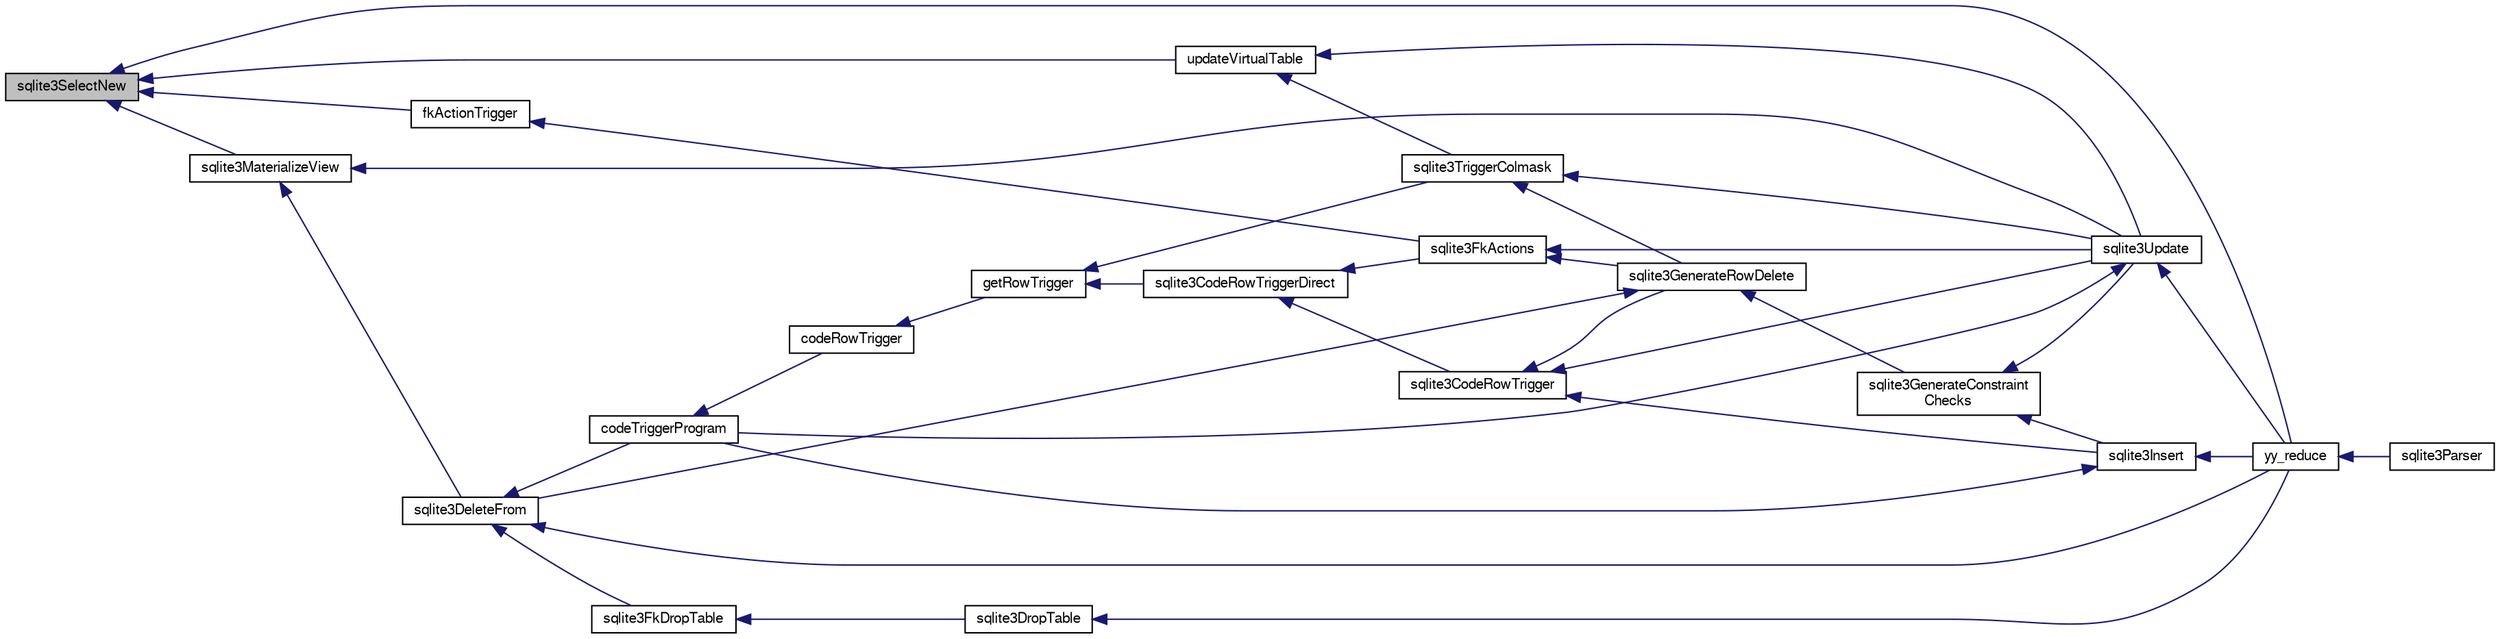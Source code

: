 digraph "sqlite3SelectNew"
{
  edge [fontname="FreeSans",fontsize="10",labelfontname="FreeSans",labelfontsize="10"];
  node [fontname="FreeSans",fontsize="10",shape=record];
  rankdir="LR";
  Node699674 [label="sqlite3SelectNew",height=0.2,width=0.4,color="black", fillcolor="grey75", style="filled", fontcolor="black"];
  Node699674 -> Node699675 [dir="back",color="midnightblue",fontsize="10",style="solid",fontname="FreeSans"];
  Node699675 [label="sqlite3MaterializeView",height=0.2,width=0.4,color="black", fillcolor="white", style="filled",URL="$sqlite3_8c.html#a4557984b0b75f998fb0c3f231c9b1def"];
  Node699675 -> Node699676 [dir="back",color="midnightblue",fontsize="10",style="solid",fontname="FreeSans"];
  Node699676 [label="sqlite3DeleteFrom",height=0.2,width=0.4,color="black", fillcolor="white", style="filled",URL="$sqlite3_8c.html#ab9b4b45349188b49eabb23f94608a091"];
  Node699676 -> Node699677 [dir="back",color="midnightblue",fontsize="10",style="solid",fontname="FreeSans"];
  Node699677 [label="sqlite3FkDropTable",height=0.2,width=0.4,color="black", fillcolor="white", style="filled",URL="$sqlite3_8c.html#a1218c6fc74e89152ceaa4760e82f5ef9"];
  Node699677 -> Node699678 [dir="back",color="midnightblue",fontsize="10",style="solid",fontname="FreeSans"];
  Node699678 [label="sqlite3DropTable",height=0.2,width=0.4,color="black", fillcolor="white", style="filled",URL="$sqlite3_8c.html#a5534f77364b5568783c0e50db3c9defb"];
  Node699678 -> Node699679 [dir="back",color="midnightblue",fontsize="10",style="solid",fontname="FreeSans"];
  Node699679 [label="yy_reduce",height=0.2,width=0.4,color="black", fillcolor="white", style="filled",URL="$sqlite3_8c.html#a7c419a9b25711c666a9a2449ef377f14"];
  Node699679 -> Node699680 [dir="back",color="midnightblue",fontsize="10",style="solid",fontname="FreeSans"];
  Node699680 [label="sqlite3Parser",height=0.2,width=0.4,color="black", fillcolor="white", style="filled",URL="$sqlite3_8c.html#a0327d71a5fabe0b6a343d78a2602e72a"];
  Node699676 -> Node699681 [dir="back",color="midnightblue",fontsize="10",style="solid",fontname="FreeSans"];
  Node699681 [label="codeTriggerProgram",height=0.2,width=0.4,color="black", fillcolor="white", style="filled",URL="$sqlite3_8c.html#a120801f59d9281d201d2ff4b2606836e"];
  Node699681 -> Node699682 [dir="back",color="midnightblue",fontsize="10",style="solid",fontname="FreeSans"];
  Node699682 [label="codeRowTrigger",height=0.2,width=0.4,color="black", fillcolor="white", style="filled",URL="$sqlite3_8c.html#a463cea5aaaf388b560b206570a0022fc"];
  Node699682 -> Node699683 [dir="back",color="midnightblue",fontsize="10",style="solid",fontname="FreeSans"];
  Node699683 [label="getRowTrigger",height=0.2,width=0.4,color="black", fillcolor="white", style="filled",URL="$sqlite3_8c.html#a69626ef20b540d1a2b19cf56f3f45689"];
  Node699683 -> Node699684 [dir="back",color="midnightblue",fontsize="10",style="solid",fontname="FreeSans"];
  Node699684 [label="sqlite3CodeRowTriggerDirect",height=0.2,width=0.4,color="black", fillcolor="white", style="filled",URL="$sqlite3_8c.html#ad92829f9001bcf89a0299dad5a48acd4"];
  Node699684 -> Node699685 [dir="back",color="midnightblue",fontsize="10",style="solid",fontname="FreeSans"];
  Node699685 [label="sqlite3FkActions",height=0.2,width=0.4,color="black", fillcolor="white", style="filled",URL="$sqlite3_8c.html#a39159bd1623724946c22355ba7f3ef90"];
  Node699685 -> Node699686 [dir="back",color="midnightblue",fontsize="10",style="solid",fontname="FreeSans"];
  Node699686 [label="sqlite3GenerateRowDelete",height=0.2,width=0.4,color="black", fillcolor="white", style="filled",URL="$sqlite3_8c.html#a2c76cbf3027fc18fdbb8cb4cd96b77d9"];
  Node699686 -> Node699676 [dir="back",color="midnightblue",fontsize="10",style="solid",fontname="FreeSans"];
  Node699686 -> Node699687 [dir="back",color="midnightblue",fontsize="10",style="solid",fontname="FreeSans"];
  Node699687 [label="sqlite3GenerateConstraint\lChecks",height=0.2,width=0.4,color="black", fillcolor="white", style="filled",URL="$sqlite3_8c.html#aef639c1e6a0c0a67ca6e7690ad931bd2"];
  Node699687 -> Node699688 [dir="back",color="midnightblue",fontsize="10",style="solid",fontname="FreeSans"];
  Node699688 [label="sqlite3Insert",height=0.2,width=0.4,color="black", fillcolor="white", style="filled",URL="$sqlite3_8c.html#a5b17c9c2000bae6bdff8e6be48d7dc2b"];
  Node699688 -> Node699681 [dir="back",color="midnightblue",fontsize="10",style="solid",fontname="FreeSans"];
  Node699688 -> Node699679 [dir="back",color="midnightblue",fontsize="10",style="solid",fontname="FreeSans"];
  Node699687 -> Node699689 [dir="back",color="midnightblue",fontsize="10",style="solid",fontname="FreeSans"];
  Node699689 [label="sqlite3Update",height=0.2,width=0.4,color="black", fillcolor="white", style="filled",URL="$sqlite3_8c.html#ac5aa67c46e8cc8174566fabe6809fafa"];
  Node699689 -> Node699681 [dir="back",color="midnightblue",fontsize="10",style="solid",fontname="FreeSans"];
  Node699689 -> Node699679 [dir="back",color="midnightblue",fontsize="10",style="solid",fontname="FreeSans"];
  Node699685 -> Node699689 [dir="back",color="midnightblue",fontsize="10",style="solid",fontname="FreeSans"];
  Node699684 -> Node699690 [dir="back",color="midnightblue",fontsize="10",style="solid",fontname="FreeSans"];
  Node699690 [label="sqlite3CodeRowTrigger",height=0.2,width=0.4,color="black", fillcolor="white", style="filled",URL="$sqlite3_8c.html#a37f21393c74de4d01b16761ee9abacd9"];
  Node699690 -> Node699686 [dir="back",color="midnightblue",fontsize="10",style="solid",fontname="FreeSans"];
  Node699690 -> Node699688 [dir="back",color="midnightblue",fontsize="10",style="solid",fontname="FreeSans"];
  Node699690 -> Node699689 [dir="back",color="midnightblue",fontsize="10",style="solid",fontname="FreeSans"];
  Node699683 -> Node699691 [dir="back",color="midnightblue",fontsize="10",style="solid",fontname="FreeSans"];
  Node699691 [label="sqlite3TriggerColmask",height=0.2,width=0.4,color="black", fillcolor="white", style="filled",URL="$sqlite3_8c.html#acace8e99e37ae5e84ea03c65e820c540"];
  Node699691 -> Node699686 [dir="back",color="midnightblue",fontsize="10",style="solid",fontname="FreeSans"];
  Node699691 -> Node699689 [dir="back",color="midnightblue",fontsize="10",style="solid",fontname="FreeSans"];
  Node699676 -> Node699679 [dir="back",color="midnightblue",fontsize="10",style="solid",fontname="FreeSans"];
  Node699675 -> Node699689 [dir="back",color="midnightblue",fontsize="10",style="solid",fontname="FreeSans"];
  Node699674 -> Node699692 [dir="back",color="midnightblue",fontsize="10",style="solid",fontname="FreeSans"];
  Node699692 [label="fkActionTrigger",height=0.2,width=0.4,color="black", fillcolor="white", style="filled",URL="$sqlite3_8c.html#a45d66e3277860bacad58eb6296680c8e"];
  Node699692 -> Node699685 [dir="back",color="midnightblue",fontsize="10",style="solid",fontname="FreeSans"];
  Node699674 -> Node699693 [dir="back",color="midnightblue",fontsize="10",style="solid",fontname="FreeSans"];
  Node699693 [label="updateVirtualTable",height=0.2,width=0.4,color="black", fillcolor="white", style="filled",URL="$sqlite3_8c.html#a740220531db9293c39a2cdd7da3f74e1"];
  Node699693 -> Node699691 [dir="back",color="midnightblue",fontsize="10",style="solid",fontname="FreeSans"];
  Node699693 -> Node699689 [dir="back",color="midnightblue",fontsize="10",style="solid",fontname="FreeSans"];
  Node699674 -> Node699679 [dir="back",color="midnightblue",fontsize="10",style="solid",fontname="FreeSans"];
}
